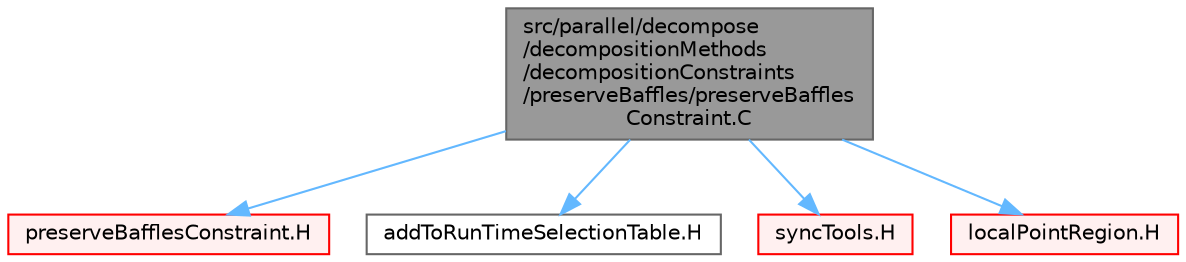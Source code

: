 digraph "src/parallel/decompose/decompositionMethods/decompositionConstraints/preserveBaffles/preserveBafflesConstraint.C"
{
 // LATEX_PDF_SIZE
  bgcolor="transparent";
  edge [fontname=Helvetica,fontsize=10,labelfontname=Helvetica,labelfontsize=10];
  node [fontname=Helvetica,fontsize=10,shape=box,height=0.2,width=0.4];
  Node1 [id="Node000001",label="src/parallel/decompose\l/decompositionMethods\l/decompositionConstraints\l/preserveBaffles/preserveBaffles\lConstraint.C",height=0.2,width=0.4,color="gray40", fillcolor="grey60", style="filled", fontcolor="black",tooltip=" "];
  Node1 -> Node2 [id="edge1_Node000001_Node000002",color="steelblue1",style="solid",tooltip=" "];
  Node2 [id="Node000002",label="preserveBafflesConstraint.H",height=0.2,width=0.4,color="red", fillcolor="#FFF0F0", style="filled",URL="$preserveBafflesConstraint_8H.html",tooltip=" "];
  Node1 -> Node140 [id="edge2_Node000001_Node000140",color="steelblue1",style="solid",tooltip=" "];
  Node140 [id="Node000140",label="addToRunTimeSelectionTable.H",height=0.2,width=0.4,color="grey40", fillcolor="white", style="filled",URL="$addToRunTimeSelectionTable_8H.html",tooltip="Macros for easy insertion into run-time selection tables."];
  Node1 -> Node141 [id="edge3_Node000001_Node000141",color="steelblue1",style="solid",tooltip=" "];
  Node141 [id="Node000141",label="syncTools.H",height=0.2,width=0.4,color="red", fillcolor="#FFF0F0", style="filled",URL="$syncTools_8H.html",tooltip=" "];
  Node1 -> Node308 [id="edge4_Node000001_Node000308",color="steelblue1",style="solid",tooltip=" "];
  Node308 [id="Node000308",label="localPointRegion.H",height=0.2,width=0.4,color="red", fillcolor="#FFF0F0", style="filled",URL="$localPointRegion_8H.html",tooltip=" "];
}
